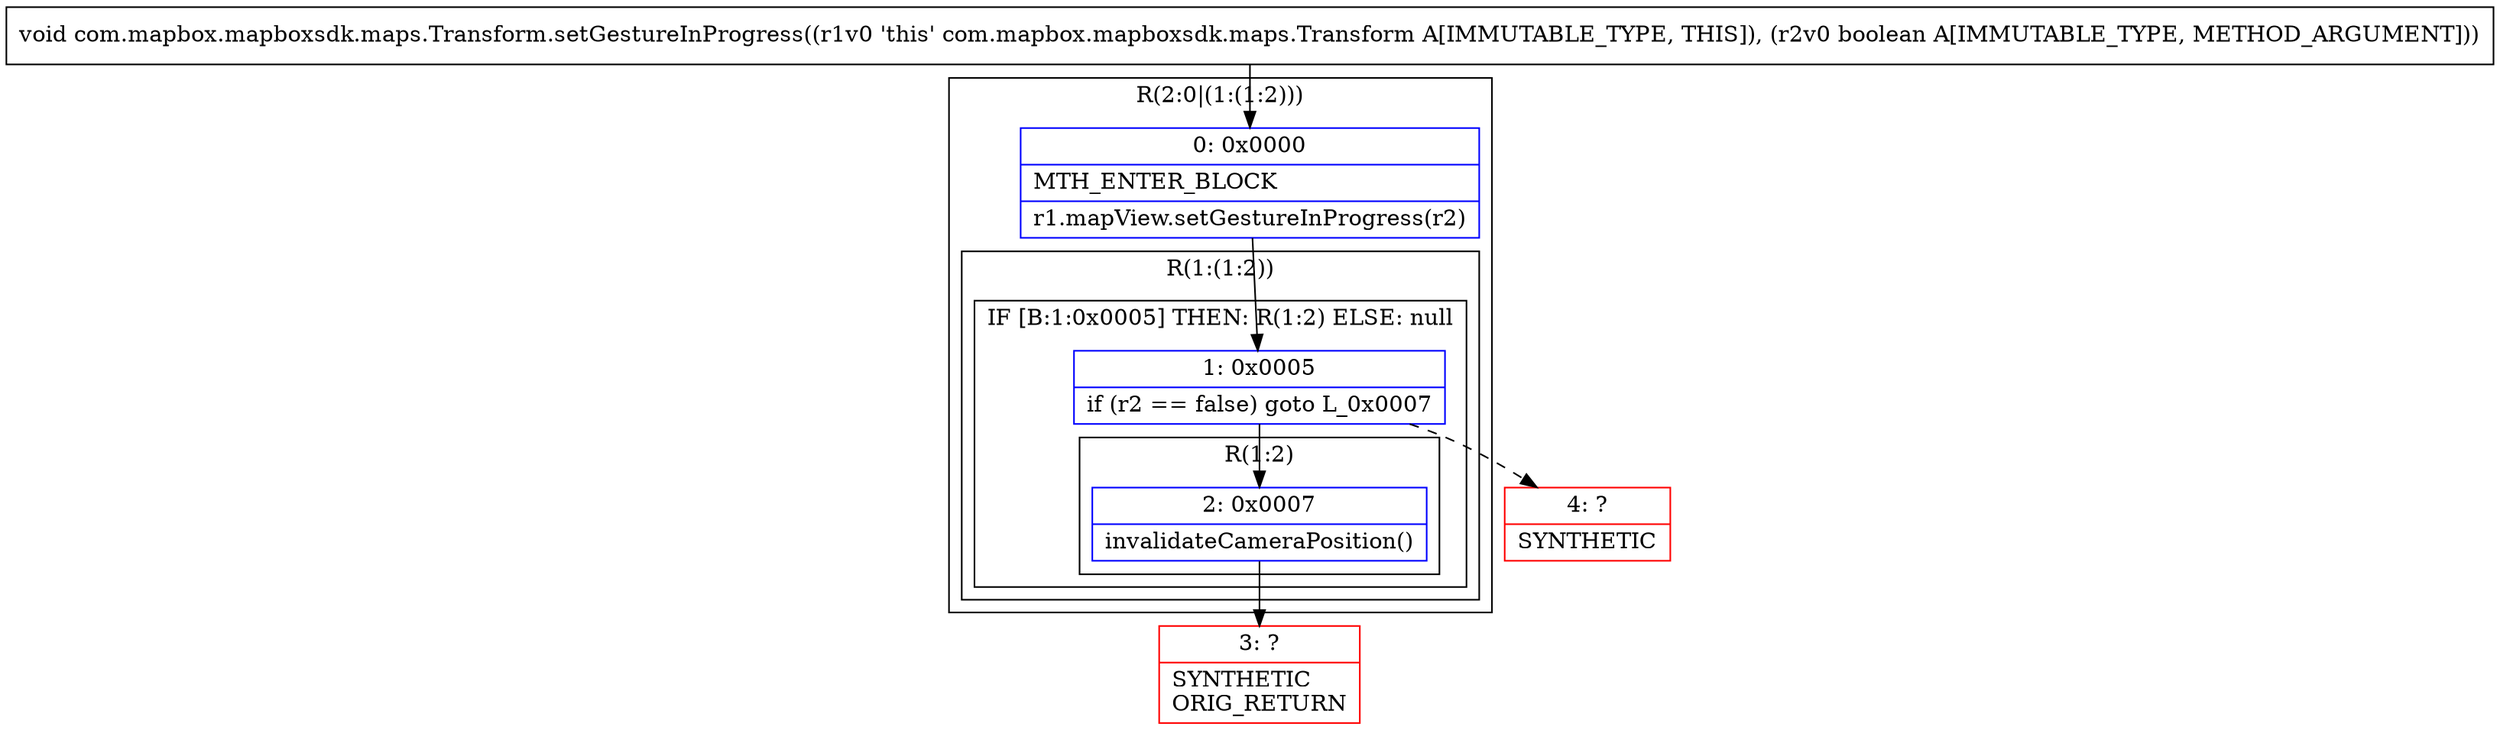 digraph "CFG forcom.mapbox.mapboxsdk.maps.Transform.setGestureInProgress(Z)V" {
subgraph cluster_Region_1195787099 {
label = "R(2:0|(1:(1:2)))";
node [shape=record,color=blue];
Node_0 [shape=record,label="{0\:\ 0x0000|MTH_ENTER_BLOCK\l|r1.mapView.setGestureInProgress(r2)\l}"];
subgraph cluster_Region_390448418 {
label = "R(1:(1:2))";
node [shape=record,color=blue];
subgraph cluster_IfRegion_955822718 {
label = "IF [B:1:0x0005] THEN: R(1:2) ELSE: null";
node [shape=record,color=blue];
Node_1 [shape=record,label="{1\:\ 0x0005|if (r2 == false) goto L_0x0007\l}"];
subgraph cluster_Region_1289628988 {
label = "R(1:2)";
node [shape=record,color=blue];
Node_2 [shape=record,label="{2\:\ 0x0007|invalidateCameraPosition()\l}"];
}
}
}
}
Node_3 [shape=record,color=red,label="{3\:\ ?|SYNTHETIC\lORIG_RETURN\l}"];
Node_4 [shape=record,color=red,label="{4\:\ ?|SYNTHETIC\l}"];
MethodNode[shape=record,label="{void com.mapbox.mapboxsdk.maps.Transform.setGestureInProgress((r1v0 'this' com.mapbox.mapboxsdk.maps.Transform A[IMMUTABLE_TYPE, THIS]), (r2v0 boolean A[IMMUTABLE_TYPE, METHOD_ARGUMENT])) }"];
MethodNode -> Node_0;
Node_0 -> Node_1;
Node_1 -> Node_2;
Node_1 -> Node_4[style=dashed];
Node_2 -> Node_3;
}

